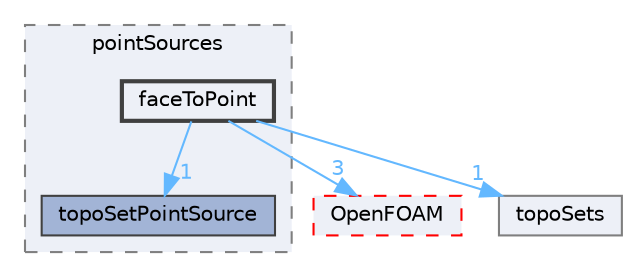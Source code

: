 digraph "src/meshTools/topoSet/pointSources/faceToPoint"
{
 // LATEX_PDF_SIZE
  bgcolor="transparent";
  edge [fontname=Helvetica,fontsize=10,labelfontname=Helvetica,labelfontsize=10];
  node [fontname=Helvetica,fontsize=10,shape=box,height=0.2,width=0.4];
  compound=true
  subgraph clusterdir_7b029e4b8c89c29129b6f2b7bfac4a22 {
    graph [ bgcolor="#edf0f7", pencolor="grey50", label="pointSources", fontname=Helvetica,fontsize=10 style="filled,dashed", URL="dir_7b029e4b8c89c29129b6f2b7bfac4a22.html",tooltip=""]
  dir_0471b3e249b570589f7c35e730c09b04 [label="topoSetPointSource", fillcolor="#a2b4d6", color="grey25", style="filled", URL="dir_0471b3e249b570589f7c35e730c09b04.html",tooltip=""];
  dir_02efad9b509293047ee391da3e222bdf [label="faceToPoint", fillcolor="#edf0f7", color="grey25", style="filled,bold", URL="dir_02efad9b509293047ee391da3e222bdf.html",tooltip=""];
  }
  dir_c5473ff19b20e6ec4dfe5c310b3778a8 [label="OpenFOAM", fillcolor="#edf0f7", color="red", style="filled,dashed", URL="dir_c5473ff19b20e6ec4dfe5c310b3778a8.html",tooltip=""];
  dir_cf85cbbd7fd849cf972e2760b9b27a5d [label="topoSets", fillcolor="#edf0f7", color="grey50", style="filled", URL="dir_cf85cbbd7fd849cf972e2760b9b27a5d.html",tooltip=""];
  dir_02efad9b509293047ee391da3e222bdf->dir_0471b3e249b570589f7c35e730c09b04 [headlabel="1", labeldistance=1.5 headhref="dir_001272_004079.html" href="dir_001272_004079.html" color="steelblue1" fontcolor="steelblue1"];
  dir_02efad9b509293047ee391da3e222bdf->dir_c5473ff19b20e6ec4dfe5c310b3778a8 [headlabel="3", labeldistance=1.5 headhref="dir_001272_002695.html" href="dir_001272_002695.html" color="steelblue1" fontcolor="steelblue1"];
  dir_02efad9b509293047ee391da3e222bdf->dir_cf85cbbd7fd849cf972e2760b9b27a5d [headlabel="1", labeldistance=1.5 headhref="dir_001272_004081.html" href="dir_001272_004081.html" color="steelblue1" fontcolor="steelblue1"];
}
